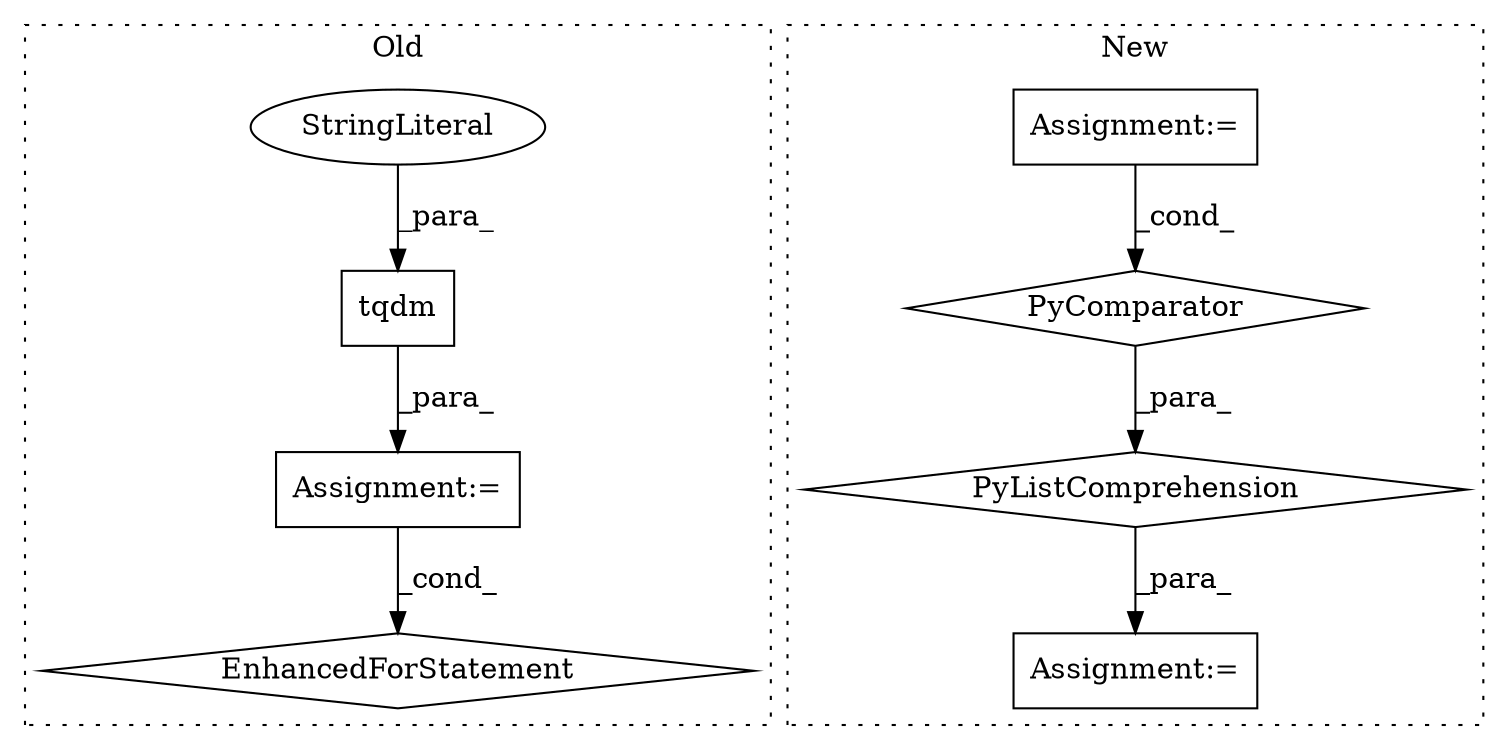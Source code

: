 digraph G {
subgraph cluster0 {
1 [label="tqdm" a="32" s="8292,8345" l="5,1" shape="box"];
6 [label="EnhancedForStatement" a="70" s="8221,8346" l="53,2" shape="diamond"];
7 [label="StringLiteral" a="45" s="8325" l="9" shape="ellipse"];
8 [label="Assignment:=" a="7" s="8221,8346" l="53,2" shape="box"];
label = "Old";
style="dotted";
}
subgraph cluster1 {
2 [label="PyListComprehension" a="109" s="9561" l="128" shape="diamond"];
3 [label="Assignment:=" a="7" s="9653" l="28" shape="box"];
4 [label="PyComparator" a="113" s="9653" l="28" shape="diamond"];
5 [label="Assignment:=" a="7" s="9549" l="12" shape="box"];
label = "New";
style="dotted";
}
1 -> 8 [label="_para_"];
2 -> 5 [label="_para_"];
3 -> 4 [label="_cond_"];
4 -> 2 [label="_para_"];
7 -> 1 [label="_para_"];
8 -> 6 [label="_cond_"];
}